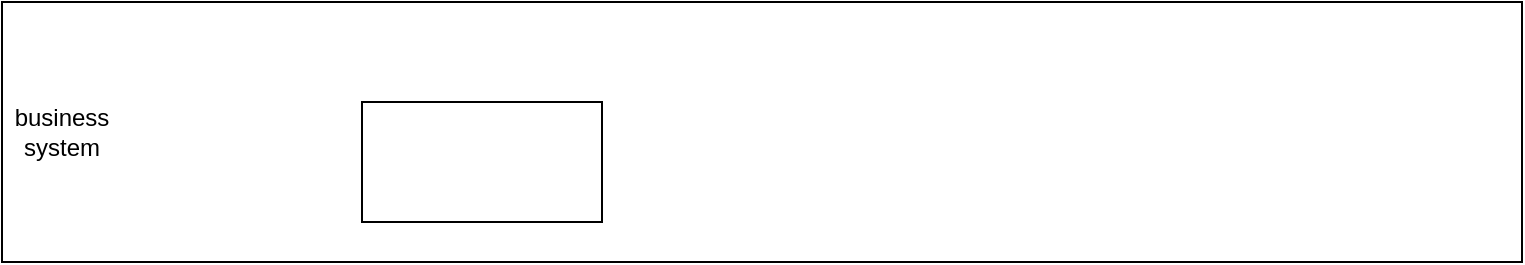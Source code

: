 <mxfile version="12.1.0" type="github" pages="1"><diagram id="2Rhof667IYp_-cTE2E40" name="第 1 页"><mxGraphModel dx="1408" dy="758" grid="1" gridSize="10" guides="1" tooltips="1" connect="1" arrows="1" fold="1" page="1" pageScale="1" pageWidth="827" pageHeight="1169" math="0" shadow="0"><root><mxCell id="0"/><mxCell id="1" parent="0"/><mxCell id="yxoXYtEKLlTnL48dUkqH-1" value="" style="rounded=0;whiteSpace=wrap;html=1;" parent="1" vertex="1"><mxGeometry x="40" y="40" width="760" height="130" as="geometry"/></mxCell><mxCell id="yxoXYtEKLlTnL48dUkqH-2" value="business&lt;br&gt;system&lt;br&gt;" style="text;html=1;strokeColor=none;fillColor=none;align=center;verticalAlign=middle;whiteSpace=wrap;rounded=0;" parent="1" vertex="1"><mxGeometry x="40" y="55" width="60" height="100" as="geometry"/></mxCell><mxCell id="qR6lmgo9_ir4RiodiE9e-1" value="" style="rounded=0;whiteSpace=wrap;html=1;" vertex="1" parent="1"><mxGeometry x="220" y="90" width="120" height="60" as="geometry"/></mxCell></root></mxGraphModel></diagram></mxfile>